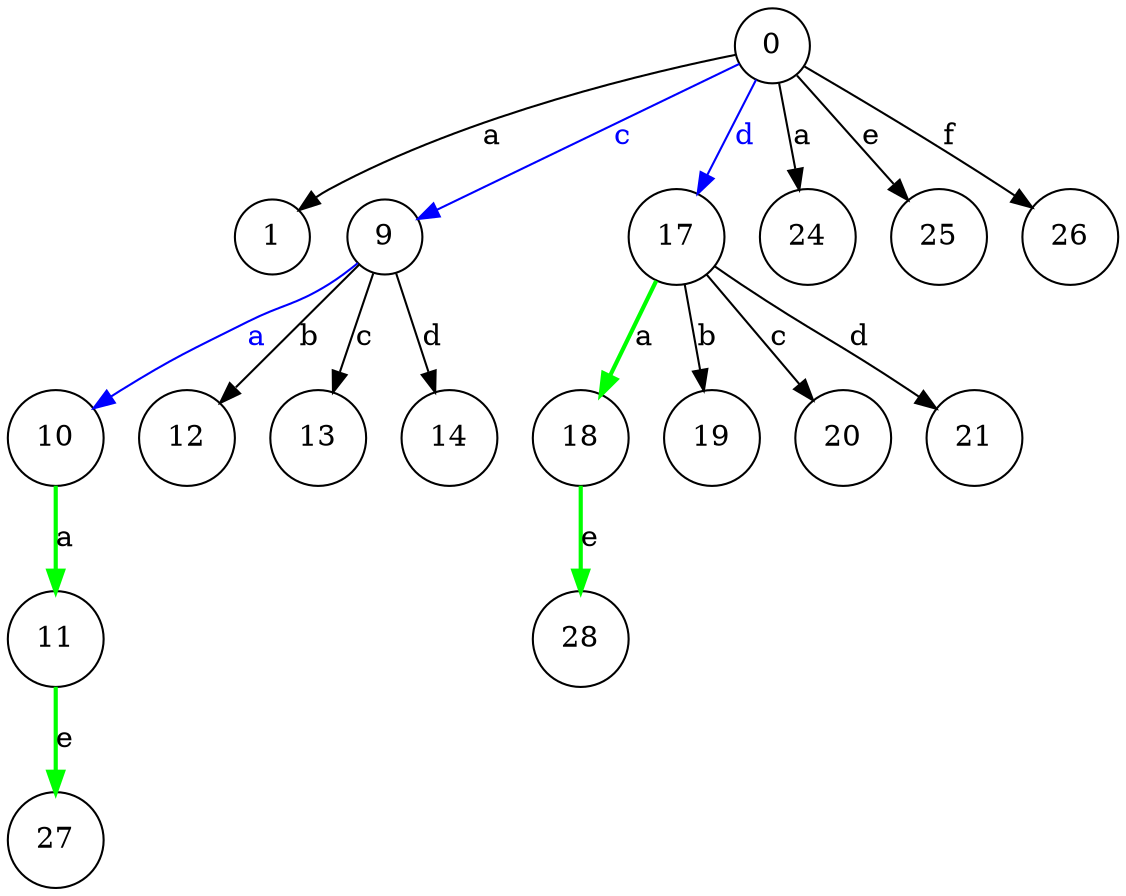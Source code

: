 digraph Tree {
	rankdir=TB;
	node [shape = circle];
0 -> 1[label = "a" ];
0 -> 9[label = "c" , color = blue, fontcolor = blue];
9 -> 10[label = "a" , color = blue, fontcolor = blue];
10 -> 11[label = "a" penwidth=2, color = green, fontcolor = black];
11 -> 27[label = "e" , penwidth=2, color = green, fontcolor = black];
9 -> 12[label = "b" ];
9 -> 13[label = "c" ];
9 -> 14[label = "d" ];
0 -> 17[label = "d" , color = blue, fontcolor = blue];
17 -> 18[label = "a" penwidth=2, color = green, fontcolor = black];
17 -> 19[label = "b" ];
17 -> 20[label = "c" ];
17 -> 21[label = "d" ];
18 -> 28[label = "e" , penwidth=2, color = green, fontcolor = black];
0 -> 24[label = "a" ];
0 -> 25[label = "e" ];
0 -> 26[label = "f" ];
}